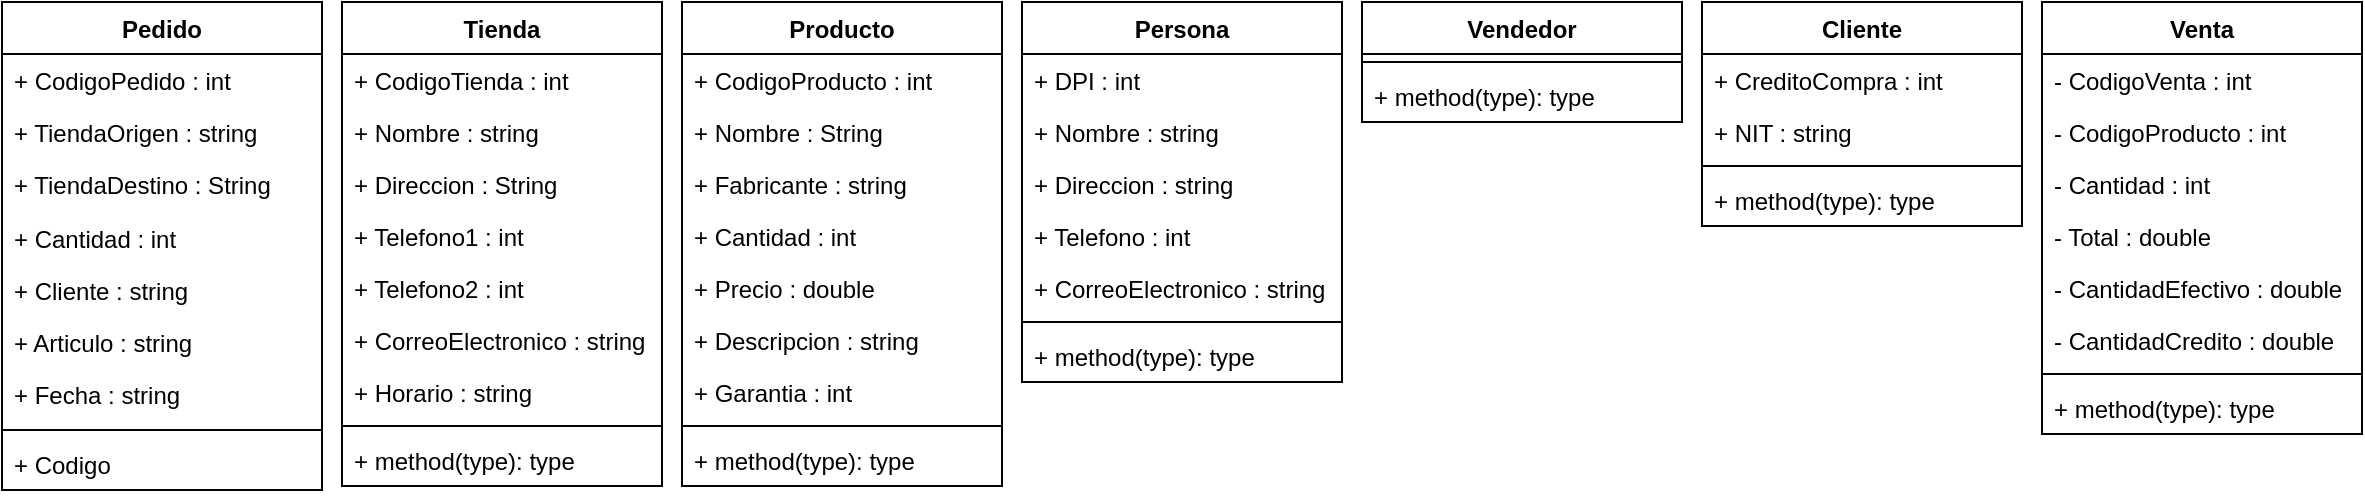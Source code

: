 <mxfile version="13.5.7" type="device"><diagram id="C5RBs43oDa-KdzZeNtuy" name="Page-1"><mxGraphModel dx="700" dy="815" grid="1" gridSize="10" guides="1" tooltips="1" connect="1" arrows="1" fold="1" page="1" pageScale="1" pageWidth="827" pageHeight="1169" math="0" shadow="0"><root><mxCell id="WIyWlLk6GJQsqaUBKTNV-0"/><mxCell id="WIyWlLk6GJQsqaUBKTNV-1" parent="WIyWlLk6GJQsqaUBKTNV-0"/><mxCell id="ZEq8ltl3ZAX1tI_HK1NJ-0" value="Pedido" style="swimlane;fontStyle=1;align=center;verticalAlign=top;childLayout=stackLayout;horizontal=1;startSize=26;horizontalStack=0;resizeParent=1;resizeParentMax=0;resizeLast=0;collapsible=1;marginBottom=0;" parent="WIyWlLk6GJQsqaUBKTNV-1" vertex="1"><mxGeometry x="30" y="20" width="160" height="244" as="geometry"/></mxCell><mxCell id="ZEq8ltl3ZAX1tI_HK1NJ-1" value="+ CodigoPedido : int" style="text;strokeColor=none;fillColor=none;align=left;verticalAlign=top;spacingLeft=4;spacingRight=4;overflow=hidden;rotatable=0;points=[[0,0.5],[1,0.5]];portConstraint=eastwest;" parent="ZEq8ltl3ZAX1tI_HK1NJ-0" vertex="1"><mxGeometry y="26" width="160" height="26" as="geometry"/></mxCell><mxCell id="ZEq8ltl3ZAX1tI_HK1NJ-3" value="+ TiendaOrigen : string" style="text;strokeColor=none;fillColor=none;align=left;verticalAlign=top;spacingLeft=4;spacingRight=4;overflow=hidden;rotatable=0;points=[[0,0.5],[1,0.5]];portConstraint=eastwest;" parent="ZEq8ltl3ZAX1tI_HK1NJ-0" vertex="1"><mxGeometry y="52" width="160" height="26" as="geometry"/></mxCell><mxCell id="ZEq8ltl3ZAX1tI_HK1NJ-30" value="+ TiendaDestino : String" style="text;strokeColor=none;fillColor=none;align=left;verticalAlign=top;spacingLeft=4;spacingRight=4;overflow=hidden;rotatable=0;points=[[0,0.5],[1,0.5]];portConstraint=eastwest;" parent="ZEq8ltl3ZAX1tI_HK1NJ-0" vertex="1"><mxGeometry y="78" width="160" height="27" as="geometry"/></mxCell><mxCell id="ZEq8ltl3ZAX1tI_HK1NJ-34" value="+ Cantidad : int" style="text;strokeColor=none;fillColor=none;align=left;verticalAlign=top;spacingLeft=4;spacingRight=4;overflow=hidden;rotatable=0;points=[[0,0.5],[1,0.5]];portConstraint=eastwest;" parent="ZEq8ltl3ZAX1tI_HK1NJ-0" vertex="1"><mxGeometry y="105" width="160" height="26" as="geometry"/></mxCell><mxCell id="ZEq8ltl3ZAX1tI_HK1NJ-32" value="+ Cliente : string" style="text;strokeColor=none;fillColor=none;align=left;verticalAlign=top;spacingLeft=4;spacingRight=4;overflow=hidden;rotatable=0;points=[[0,0.5],[1,0.5]];portConstraint=eastwest;" parent="ZEq8ltl3ZAX1tI_HK1NJ-0" vertex="1"><mxGeometry y="131" width="160" height="26" as="geometry"/></mxCell><mxCell id="ZEq8ltl3ZAX1tI_HK1NJ-33" value="+ Articulo : string" style="text;strokeColor=none;fillColor=none;align=left;verticalAlign=top;spacingLeft=4;spacingRight=4;overflow=hidden;rotatable=0;points=[[0,0.5],[1,0.5]];portConstraint=eastwest;" parent="ZEq8ltl3ZAX1tI_HK1NJ-0" vertex="1"><mxGeometry y="157" width="160" height="26" as="geometry"/></mxCell><mxCell id="ZEq8ltl3ZAX1tI_HK1NJ-31" value="+ Fecha : string" style="text;strokeColor=none;fillColor=none;align=left;verticalAlign=top;spacingLeft=4;spacingRight=4;overflow=hidden;rotatable=0;points=[[0,0.5],[1,0.5]];portConstraint=eastwest;" parent="ZEq8ltl3ZAX1tI_HK1NJ-0" vertex="1"><mxGeometry y="183" width="160" height="27" as="geometry"/></mxCell><mxCell id="ZEq8ltl3ZAX1tI_HK1NJ-2" value="" style="line;strokeWidth=1;fillColor=none;align=left;verticalAlign=middle;spacingTop=-1;spacingLeft=3;spacingRight=3;rotatable=0;labelPosition=right;points=[];portConstraint=eastwest;" parent="ZEq8ltl3ZAX1tI_HK1NJ-0" vertex="1"><mxGeometry y="210" width="160" height="8" as="geometry"/></mxCell><mxCell id="ZEq8ltl3ZAX1tI_HK1NJ-28" value="+ Codigo" style="text;strokeColor=none;fillColor=none;align=left;verticalAlign=top;spacingLeft=4;spacingRight=4;overflow=hidden;rotatable=0;points=[[0,0.5],[1,0.5]];portConstraint=eastwest;" parent="ZEq8ltl3ZAX1tI_HK1NJ-0" vertex="1"><mxGeometry y="218" width="160" height="26" as="geometry"/></mxCell><mxCell id="ZEq8ltl3ZAX1tI_HK1NJ-4" value="Tienda" style="swimlane;fontStyle=1;align=center;verticalAlign=top;childLayout=stackLayout;horizontal=1;startSize=26;horizontalStack=0;resizeParent=1;resizeParentMax=0;resizeLast=0;collapsible=1;marginBottom=0;" parent="WIyWlLk6GJQsqaUBKTNV-1" vertex="1"><mxGeometry x="200" y="20" width="160" height="242" as="geometry"/></mxCell><mxCell id="ZEq8ltl3ZAX1tI_HK1NJ-37" value="+ CodigoTienda : int" style="text;strokeColor=none;fillColor=none;align=left;verticalAlign=top;spacingLeft=4;spacingRight=4;overflow=hidden;rotatable=0;points=[[0,0.5],[1,0.5]];portConstraint=eastwest;" parent="ZEq8ltl3ZAX1tI_HK1NJ-4" vertex="1"><mxGeometry y="26" width="160" height="26" as="geometry"/></mxCell><mxCell id="ZEq8ltl3ZAX1tI_HK1NJ-5" value="+ Nombre : string" style="text;strokeColor=none;fillColor=none;align=left;verticalAlign=top;spacingLeft=4;spacingRight=4;overflow=hidden;rotatable=0;points=[[0,0.5],[1,0.5]];portConstraint=eastwest;" parent="ZEq8ltl3ZAX1tI_HK1NJ-4" vertex="1"><mxGeometry y="52" width="160" height="26" as="geometry"/></mxCell><mxCell id="ZEq8ltl3ZAX1tI_HK1NJ-35" value="+ Direccion : String" style="text;strokeColor=none;fillColor=none;align=left;verticalAlign=top;spacingLeft=4;spacingRight=4;overflow=hidden;rotatable=0;points=[[0,0.5],[1,0.5]];portConstraint=eastwest;" parent="ZEq8ltl3ZAX1tI_HK1NJ-4" vertex="1"><mxGeometry y="78" width="160" height="26" as="geometry"/></mxCell><mxCell id="ZEq8ltl3ZAX1tI_HK1NJ-36" value="+ Telefono1 : int" style="text;strokeColor=none;fillColor=none;align=left;verticalAlign=top;spacingLeft=4;spacingRight=4;overflow=hidden;rotatable=0;points=[[0,0.5],[1,0.5]];portConstraint=eastwest;" parent="ZEq8ltl3ZAX1tI_HK1NJ-4" vertex="1"><mxGeometry y="104" width="160" height="26" as="geometry"/></mxCell><mxCell id="ZEq8ltl3ZAX1tI_HK1NJ-38" value="+ Telefono2 : int" style="text;strokeColor=none;fillColor=none;align=left;verticalAlign=top;spacingLeft=4;spacingRight=4;overflow=hidden;rotatable=0;points=[[0,0.5],[1,0.5]];portConstraint=eastwest;" parent="ZEq8ltl3ZAX1tI_HK1NJ-4" vertex="1"><mxGeometry y="130" width="160" height="26" as="geometry"/></mxCell><mxCell id="ZEq8ltl3ZAX1tI_HK1NJ-39" value="+ CorreoElectronico : string" style="text;strokeColor=none;fillColor=none;align=left;verticalAlign=top;spacingLeft=4;spacingRight=4;overflow=hidden;rotatable=0;points=[[0,0.5],[1,0.5]];portConstraint=eastwest;" parent="ZEq8ltl3ZAX1tI_HK1NJ-4" vertex="1"><mxGeometry y="156" width="160" height="26" as="geometry"/></mxCell><mxCell id="ZEq8ltl3ZAX1tI_HK1NJ-40" value="+ Horario : string" style="text;strokeColor=none;fillColor=none;align=left;verticalAlign=top;spacingLeft=4;spacingRight=4;overflow=hidden;rotatable=0;points=[[0,0.5],[1,0.5]];portConstraint=eastwest;" parent="ZEq8ltl3ZAX1tI_HK1NJ-4" vertex="1"><mxGeometry y="182" width="160" height="26" as="geometry"/></mxCell><mxCell id="ZEq8ltl3ZAX1tI_HK1NJ-6" value="" style="line;strokeWidth=1;fillColor=none;align=left;verticalAlign=middle;spacingTop=-1;spacingLeft=3;spacingRight=3;rotatable=0;labelPosition=right;points=[];portConstraint=eastwest;" parent="ZEq8ltl3ZAX1tI_HK1NJ-4" vertex="1"><mxGeometry y="208" width="160" height="8" as="geometry"/></mxCell><mxCell id="ZEq8ltl3ZAX1tI_HK1NJ-7" value="+ method(type): type" style="text;strokeColor=none;fillColor=none;align=left;verticalAlign=top;spacingLeft=4;spacingRight=4;overflow=hidden;rotatable=0;points=[[0,0.5],[1,0.5]];portConstraint=eastwest;" parent="ZEq8ltl3ZAX1tI_HK1NJ-4" vertex="1"><mxGeometry y="216" width="160" height="26" as="geometry"/></mxCell><mxCell id="ZEq8ltl3ZAX1tI_HK1NJ-8" value="Producto" style="swimlane;fontStyle=1;align=center;verticalAlign=top;childLayout=stackLayout;horizontal=1;startSize=26;horizontalStack=0;resizeParent=1;resizeParentMax=0;resizeLast=0;collapsible=1;marginBottom=0;" parent="WIyWlLk6GJQsqaUBKTNV-1" vertex="1"><mxGeometry x="370" y="20" width="160" height="242" as="geometry"/></mxCell><mxCell id="ZEq8ltl3ZAX1tI_HK1NJ-42" value="+ CodigoProducto : int" style="text;strokeColor=none;fillColor=none;align=left;verticalAlign=top;spacingLeft=4;spacingRight=4;overflow=hidden;rotatable=0;points=[[0,0.5],[1,0.5]];portConstraint=eastwest;" parent="ZEq8ltl3ZAX1tI_HK1NJ-8" vertex="1"><mxGeometry y="26" width="160" height="26" as="geometry"/></mxCell><mxCell id="ZEq8ltl3ZAX1tI_HK1NJ-9" value="+ Nombre : String" style="text;strokeColor=none;fillColor=none;align=left;verticalAlign=top;spacingLeft=4;spacingRight=4;overflow=hidden;rotatable=0;points=[[0,0.5],[1,0.5]];portConstraint=eastwest;" parent="ZEq8ltl3ZAX1tI_HK1NJ-8" vertex="1"><mxGeometry y="52" width="160" height="26" as="geometry"/></mxCell><mxCell id="ZEq8ltl3ZAX1tI_HK1NJ-41" value="+ Fabricante : string" style="text;strokeColor=none;fillColor=none;align=left;verticalAlign=top;spacingLeft=4;spacingRight=4;overflow=hidden;rotatable=0;points=[[0,0.5],[1,0.5]];portConstraint=eastwest;" parent="ZEq8ltl3ZAX1tI_HK1NJ-8" vertex="1"><mxGeometry y="78" width="160" height="26" as="geometry"/></mxCell><mxCell id="ZEq8ltl3ZAX1tI_HK1NJ-43" value="+ Cantidad : int" style="text;strokeColor=none;fillColor=none;align=left;verticalAlign=top;spacingLeft=4;spacingRight=4;overflow=hidden;rotatable=0;points=[[0,0.5],[1,0.5]];portConstraint=eastwest;" parent="ZEq8ltl3ZAX1tI_HK1NJ-8" vertex="1"><mxGeometry y="104" width="160" height="26" as="geometry"/></mxCell><mxCell id="ZEq8ltl3ZAX1tI_HK1NJ-44" value="+ Precio : double" style="text;strokeColor=none;fillColor=none;align=left;verticalAlign=top;spacingLeft=4;spacingRight=4;overflow=hidden;rotatable=0;points=[[0,0.5],[1,0.5]];portConstraint=eastwest;" parent="ZEq8ltl3ZAX1tI_HK1NJ-8" vertex="1"><mxGeometry y="130" width="160" height="26" as="geometry"/></mxCell><mxCell id="ZEq8ltl3ZAX1tI_HK1NJ-45" value="+ Descripcion : string" style="text;strokeColor=none;fillColor=none;align=left;verticalAlign=top;spacingLeft=4;spacingRight=4;overflow=hidden;rotatable=0;points=[[0,0.5],[1,0.5]];portConstraint=eastwest;" parent="ZEq8ltl3ZAX1tI_HK1NJ-8" vertex="1"><mxGeometry y="156" width="160" height="26" as="geometry"/></mxCell><mxCell id="ZEq8ltl3ZAX1tI_HK1NJ-46" value="+ Garantia : int" style="text;strokeColor=none;fillColor=none;align=left;verticalAlign=top;spacingLeft=4;spacingRight=4;overflow=hidden;rotatable=0;points=[[0,0.5],[1,0.5]];portConstraint=eastwest;" parent="ZEq8ltl3ZAX1tI_HK1NJ-8" vertex="1"><mxGeometry y="182" width="160" height="26" as="geometry"/></mxCell><mxCell id="ZEq8ltl3ZAX1tI_HK1NJ-10" value="" style="line;strokeWidth=1;fillColor=none;align=left;verticalAlign=middle;spacingTop=-1;spacingLeft=3;spacingRight=3;rotatable=0;labelPosition=right;points=[];portConstraint=eastwest;" parent="ZEq8ltl3ZAX1tI_HK1NJ-8" vertex="1"><mxGeometry y="208" width="160" height="8" as="geometry"/></mxCell><mxCell id="ZEq8ltl3ZAX1tI_HK1NJ-11" value="+ method(type): type" style="text;strokeColor=none;fillColor=none;align=left;verticalAlign=top;spacingLeft=4;spacingRight=4;overflow=hidden;rotatable=0;points=[[0,0.5],[1,0.5]];portConstraint=eastwest;" parent="ZEq8ltl3ZAX1tI_HK1NJ-8" vertex="1"><mxGeometry y="216" width="160" height="26" as="geometry"/></mxCell><mxCell id="ZEq8ltl3ZAX1tI_HK1NJ-20" value="Persona" style="swimlane;fontStyle=1;align=center;verticalAlign=top;childLayout=stackLayout;horizontal=1;startSize=26;horizontalStack=0;resizeParent=1;resizeParentMax=0;resizeLast=0;collapsible=1;marginBottom=0;" parent="WIyWlLk6GJQsqaUBKTNV-1" vertex="1"><mxGeometry x="540" y="20" width="160" height="190" as="geometry"/></mxCell><mxCell id="ZEq8ltl3ZAX1tI_HK1NJ-51" value="+ DPI : int" style="text;strokeColor=none;fillColor=none;align=left;verticalAlign=top;spacingLeft=4;spacingRight=4;overflow=hidden;rotatable=0;points=[[0,0.5],[1,0.5]];portConstraint=eastwest;" parent="ZEq8ltl3ZAX1tI_HK1NJ-20" vertex="1"><mxGeometry y="26" width="160" height="26" as="geometry"/></mxCell><mxCell id="ZEq8ltl3ZAX1tI_HK1NJ-21" value="+ Nombre : string" style="text;strokeColor=none;fillColor=none;align=left;verticalAlign=top;spacingLeft=4;spacingRight=4;overflow=hidden;rotatable=0;points=[[0,0.5],[1,0.5]];portConstraint=eastwest;" parent="ZEq8ltl3ZAX1tI_HK1NJ-20" vertex="1"><mxGeometry y="52" width="160" height="26" as="geometry"/></mxCell><mxCell id="ZEq8ltl3ZAX1tI_HK1NJ-54" value="+ Direccion : string" style="text;strokeColor=none;fillColor=none;align=left;verticalAlign=top;spacingLeft=4;spacingRight=4;overflow=hidden;rotatable=0;points=[[0,0.5],[1,0.5]];portConstraint=eastwest;" parent="ZEq8ltl3ZAX1tI_HK1NJ-20" vertex="1"><mxGeometry y="78" width="160" height="26" as="geometry"/></mxCell><mxCell id="ZEq8ltl3ZAX1tI_HK1NJ-49" value="+ Telefono : int" style="text;strokeColor=none;fillColor=none;align=left;verticalAlign=top;spacingLeft=4;spacingRight=4;overflow=hidden;rotatable=0;points=[[0,0.5],[1,0.5]];portConstraint=eastwest;" parent="ZEq8ltl3ZAX1tI_HK1NJ-20" vertex="1"><mxGeometry y="104" width="160" height="26" as="geometry"/></mxCell><mxCell id="ZEq8ltl3ZAX1tI_HK1NJ-53" value="+ CorreoElectronico : string" style="text;strokeColor=none;fillColor=none;align=left;verticalAlign=top;spacingLeft=4;spacingRight=4;overflow=hidden;rotatable=0;points=[[0,0.5],[1,0.5]];portConstraint=eastwest;" parent="ZEq8ltl3ZAX1tI_HK1NJ-20" vertex="1"><mxGeometry y="130" width="160" height="26" as="geometry"/></mxCell><mxCell id="ZEq8ltl3ZAX1tI_HK1NJ-22" value="" style="line;strokeWidth=1;fillColor=none;align=left;verticalAlign=middle;spacingTop=-1;spacingLeft=3;spacingRight=3;rotatable=0;labelPosition=right;points=[];portConstraint=eastwest;" parent="ZEq8ltl3ZAX1tI_HK1NJ-20" vertex="1"><mxGeometry y="156" width="160" height="8" as="geometry"/></mxCell><mxCell id="ZEq8ltl3ZAX1tI_HK1NJ-23" value="+ method(type): type" style="text;strokeColor=none;fillColor=none;align=left;verticalAlign=top;spacingLeft=4;spacingRight=4;overflow=hidden;rotatable=0;points=[[0,0.5],[1,0.5]];portConstraint=eastwest;" parent="ZEq8ltl3ZAX1tI_HK1NJ-20" vertex="1"><mxGeometry y="164" width="160" height="26" as="geometry"/></mxCell><mxCell id="ZEq8ltl3ZAX1tI_HK1NJ-24" value="Vendedor" style="swimlane;fontStyle=1;align=center;verticalAlign=top;childLayout=stackLayout;horizontal=1;startSize=26;horizontalStack=0;resizeParent=1;resizeParentMax=0;resizeLast=0;collapsible=1;marginBottom=0;" parent="WIyWlLk6GJQsqaUBKTNV-1" vertex="1"><mxGeometry x="710" y="20" width="160" height="60" as="geometry"/></mxCell><mxCell id="ZEq8ltl3ZAX1tI_HK1NJ-26" value="" style="line;strokeWidth=1;fillColor=none;align=left;verticalAlign=middle;spacingTop=-1;spacingLeft=3;spacingRight=3;rotatable=0;labelPosition=right;points=[];portConstraint=eastwest;" parent="ZEq8ltl3ZAX1tI_HK1NJ-24" vertex="1"><mxGeometry y="26" width="160" height="8" as="geometry"/></mxCell><mxCell id="ZEq8ltl3ZAX1tI_HK1NJ-27" value="+ method(type): type" style="text;strokeColor=none;fillColor=none;align=left;verticalAlign=top;spacingLeft=4;spacingRight=4;overflow=hidden;rotatable=0;points=[[0,0.5],[1,0.5]];portConstraint=eastwest;" parent="ZEq8ltl3ZAX1tI_HK1NJ-24" vertex="1"><mxGeometry y="34" width="160" height="26" as="geometry"/></mxCell><mxCell id="ZEq8ltl3ZAX1tI_HK1NJ-12" value="Cliente" style="swimlane;fontStyle=1;align=center;verticalAlign=top;childLayout=stackLayout;horizontal=1;startSize=26;horizontalStack=0;resizeParent=1;resizeParentMax=0;resizeLast=0;collapsible=1;marginBottom=0;" parent="WIyWlLk6GJQsqaUBKTNV-1" vertex="1"><mxGeometry x="880" y="20" width="160" height="112" as="geometry"/></mxCell><mxCell id="ZEq8ltl3ZAX1tI_HK1NJ-52" value="+ CreditoCompra : int" style="text;strokeColor=none;fillColor=none;align=left;verticalAlign=top;spacingLeft=4;spacingRight=4;overflow=hidden;rotatable=0;points=[[0,0.5],[1,0.5]];portConstraint=eastwest;" parent="ZEq8ltl3ZAX1tI_HK1NJ-12" vertex="1"><mxGeometry y="26" width="160" height="26" as="geometry"/></mxCell><mxCell id="ZEq8ltl3ZAX1tI_HK1NJ-50" value="+ NIT : string" style="text;strokeColor=none;fillColor=none;align=left;verticalAlign=top;spacingLeft=4;spacingRight=4;overflow=hidden;rotatable=0;points=[[0,0.5],[1,0.5]];portConstraint=eastwest;" parent="ZEq8ltl3ZAX1tI_HK1NJ-12" vertex="1"><mxGeometry y="52" width="160" height="26" as="geometry"/></mxCell><mxCell id="ZEq8ltl3ZAX1tI_HK1NJ-14" value="" style="line;strokeWidth=1;fillColor=none;align=left;verticalAlign=middle;spacingTop=-1;spacingLeft=3;spacingRight=3;rotatable=0;labelPosition=right;points=[];portConstraint=eastwest;" parent="ZEq8ltl3ZAX1tI_HK1NJ-12" vertex="1"><mxGeometry y="78" width="160" height="8" as="geometry"/></mxCell><mxCell id="ZEq8ltl3ZAX1tI_HK1NJ-15" value="+ method(type): type" style="text;strokeColor=none;fillColor=none;align=left;verticalAlign=top;spacingLeft=4;spacingRight=4;overflow=hidden;rotatable=0;points=[[0,0.5],[1,0.5]];portConstraint=eastwest;" parent="ZEq8ltl3ZAX1tI_HK1NJ-12" vertex="1"><mxGeometry y="86" width="160" height="26" as="geometry"/></mxCell><mxCell id="ZEq8ltl3ZAX1tI_HK1NJ-16" value="Venta" style="swimlane;fontStyle=1;align=center;verticalAlign=top;childLayout=stackLayout;horizontal=1;startSize=26;horizontalStack=0;resizeParent=1;resizeParentMax=0;resizeLast=0;collapsible=1;marginBottom=0;" parent="WIyWlLk6GJQsqaUBKTNV-1" vertex="1"><mxGeometry x="1050" y="20" width="160" height="216" as="geometry"/></mxCell><mxCell id="ZEq8ltl3ZAX1tI_HK1NJ-17" value="- CodigoVenta : int" style="text;strokeColor=none;fillColor=none;align=left;verticalAlign=top;spacingLeft=4;spacingRight=4;overflow=hidden;rotatable=0;points=[[0,0.5],[1,0.5]];portConstraint=eastwest;" parent="ZEq8ltl3ZAX1tI_HK1NJ-16" vertex="1"><mxGeometry y="26" width="160" height="26" as="geometry"/></mxCell><mxCell id="D1pDSCWVlzuO2QDVZWt4-0" value="- CodigoProducto : int" style="text;strokeColor=none;fillColor=none;align=left;verticalAlign=top;spacingLeft=4;spacingRight=4;overflow=hidden;rotatable=0;points=[[0,0.5],[1,0.5]];portConstraint=eastwest;" vertex="1" parent="ZEq8ltl3ZAX1tI_HK1NJ-16"><mxGeometry y="52" width="160" height="26" as="geometry"/></mxCell><mxCell id="D1pDSCWVlzuO2QDVZWt4-1" value="- Cantidad : int" style="text;strokeColor=none;fillColor=none;align=left;verticalAlign=top;spacingLeft=4;spacingRight=4;overflow=hidden;rotatable=0;points=[[0,0.5],[1,0.5]];portConstraint=eastwest;" vertex="1" parent="ZEq8ltl3ZAX1tI_HK1NJ-16"><mxGeometry y="78" width="160" height="26" as="geometry"/></mxCell><mxCell id="D1pDSCWVlzuO2QDVZWt4-2" value="- Total : double" style="text;strokeColor=none;fillColor=none;align=left;verticalAlign=top;spacingLeft=4;spacingRight=4;overflow=hidden;rotatable=0;points=[[0,0.5],[1,0.5]];portConstraint=eastwest;" vertex="1" parent="ZEq8ltl3ZAX1tI_HK1NJ-16"><mxGeometry y="104" width="160" height="26" as="geometry"/></mxCell><mxCell id="D1pDSCWVlzuO2QDVZWt4-3" value="- CantidadEfectivo : double" style="text;strokeColor=none;fillColor=none;align=left;verticalAlign=top;spacingLeft=4;spacingRight=4;overflow=hidden;rotatable=0;points=[[0,0.5],[1,0.5]];portConstraint=eastwest;" vertex="1" parent="ZEq8ltl3ZAX1tI_HK1NJ-16"><mxGeometry y="130" width="160" height="26" as="geometry"/></mxCell><mxCell id="D1pDSCWVlzuO2QDVZWt4-4" value="- CantidadCredito : double" style="text;strokeColor=none;fillColor=none;align=left;verticalAlign=top;spacingLeft=4;spacingRight=4;overflow=hidden;rotatable=0;points=[[0,0.5],[1,0.5]];portConstraint=eastwest;" vertex="1" parent="ZEq8ltl3ZAX1tI_HK1NJ-16"><mxGeometry y="156" width="160" height="26" as="geometry"/></mxCell><mxCell id="ZEq8ltl3ZAX1tI_HK1NJ-18" value="" style="line;strokeWidth=1;fillColor=none;align=left;verticalAlign=middle;spacingTop=-1;spacingLeft=3;spacingRight=3;rotatable=0;labelPosition=right;points=[];portConstraint=eastwest;" parent="ZEq8ltl3ZAX1tI_HK1NJ-16" vertex="1"><mxGeometry y="182" width="160" height="8" as="geometry"/></mxCell><mxCell id="ZEq8ltl3ZAX1tI_HK1NJ-19" value="+ method(type): type" style="text;strokeColor=none;fillColor=none;align=left;verticalAlign=top;spacingLeft=4;spacingRight=4;overflow=hidden;rotatable=0;points=[[0,0.5],[1,0.5]];portConstraint=eastwest;" parent="ZEq8ltl3ZAX1tI_HK1NJ-16" vertex="1"><mxGeometry y="190" width="160" height="26" as="geometry"/></mxCell></root></mxGraphModel></diagram></mxfile>